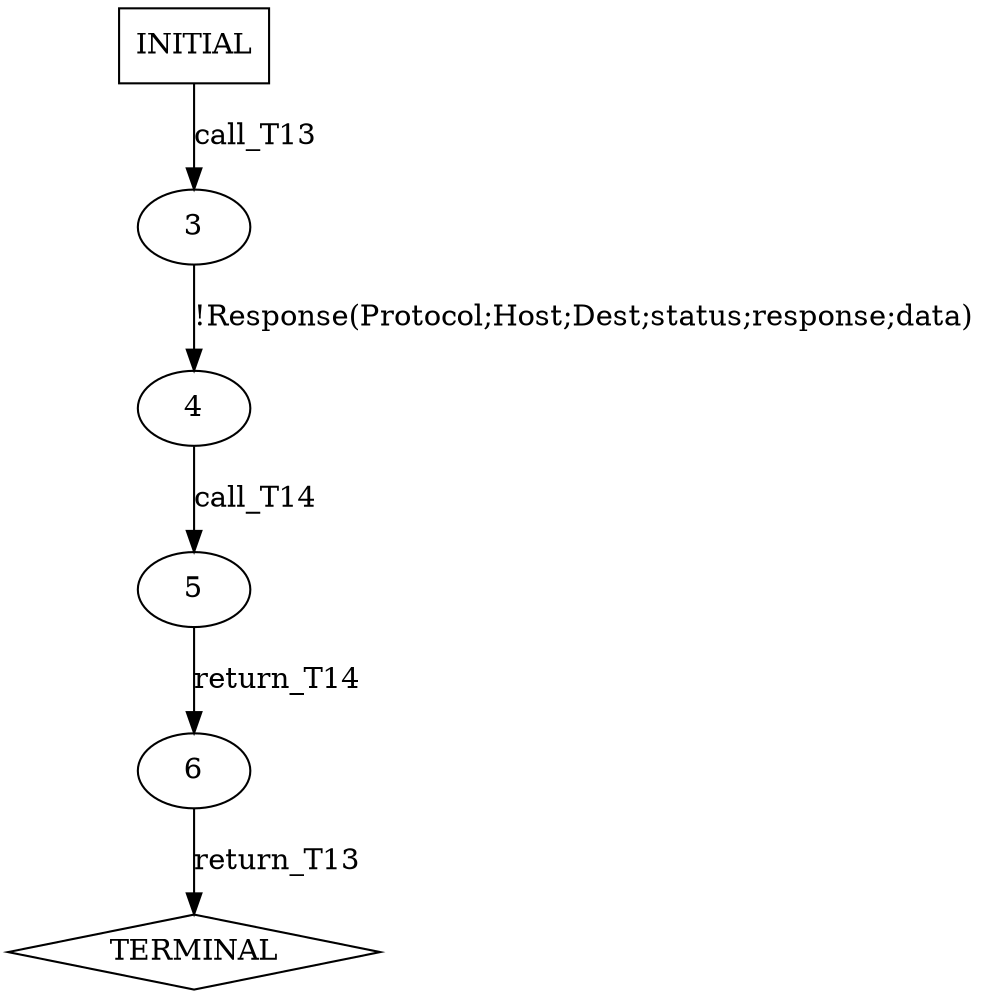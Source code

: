 digraph G {
  0 [label="INITIAL",shape=box];
  1 [label="TERMINAL",shape=diamond];
  3 [label="3"];
  4 [label="4"];
  5 [label="5"];
  6 [label="6"];
0->3 [label="call_T13"];
3->4 [label="!Response(Protocol;Host;Dest;status;response;data)"];
4->5 [label="call_T14"];
5->6 [label="return_T14"];
6->1 [label="return_T13"];
}
